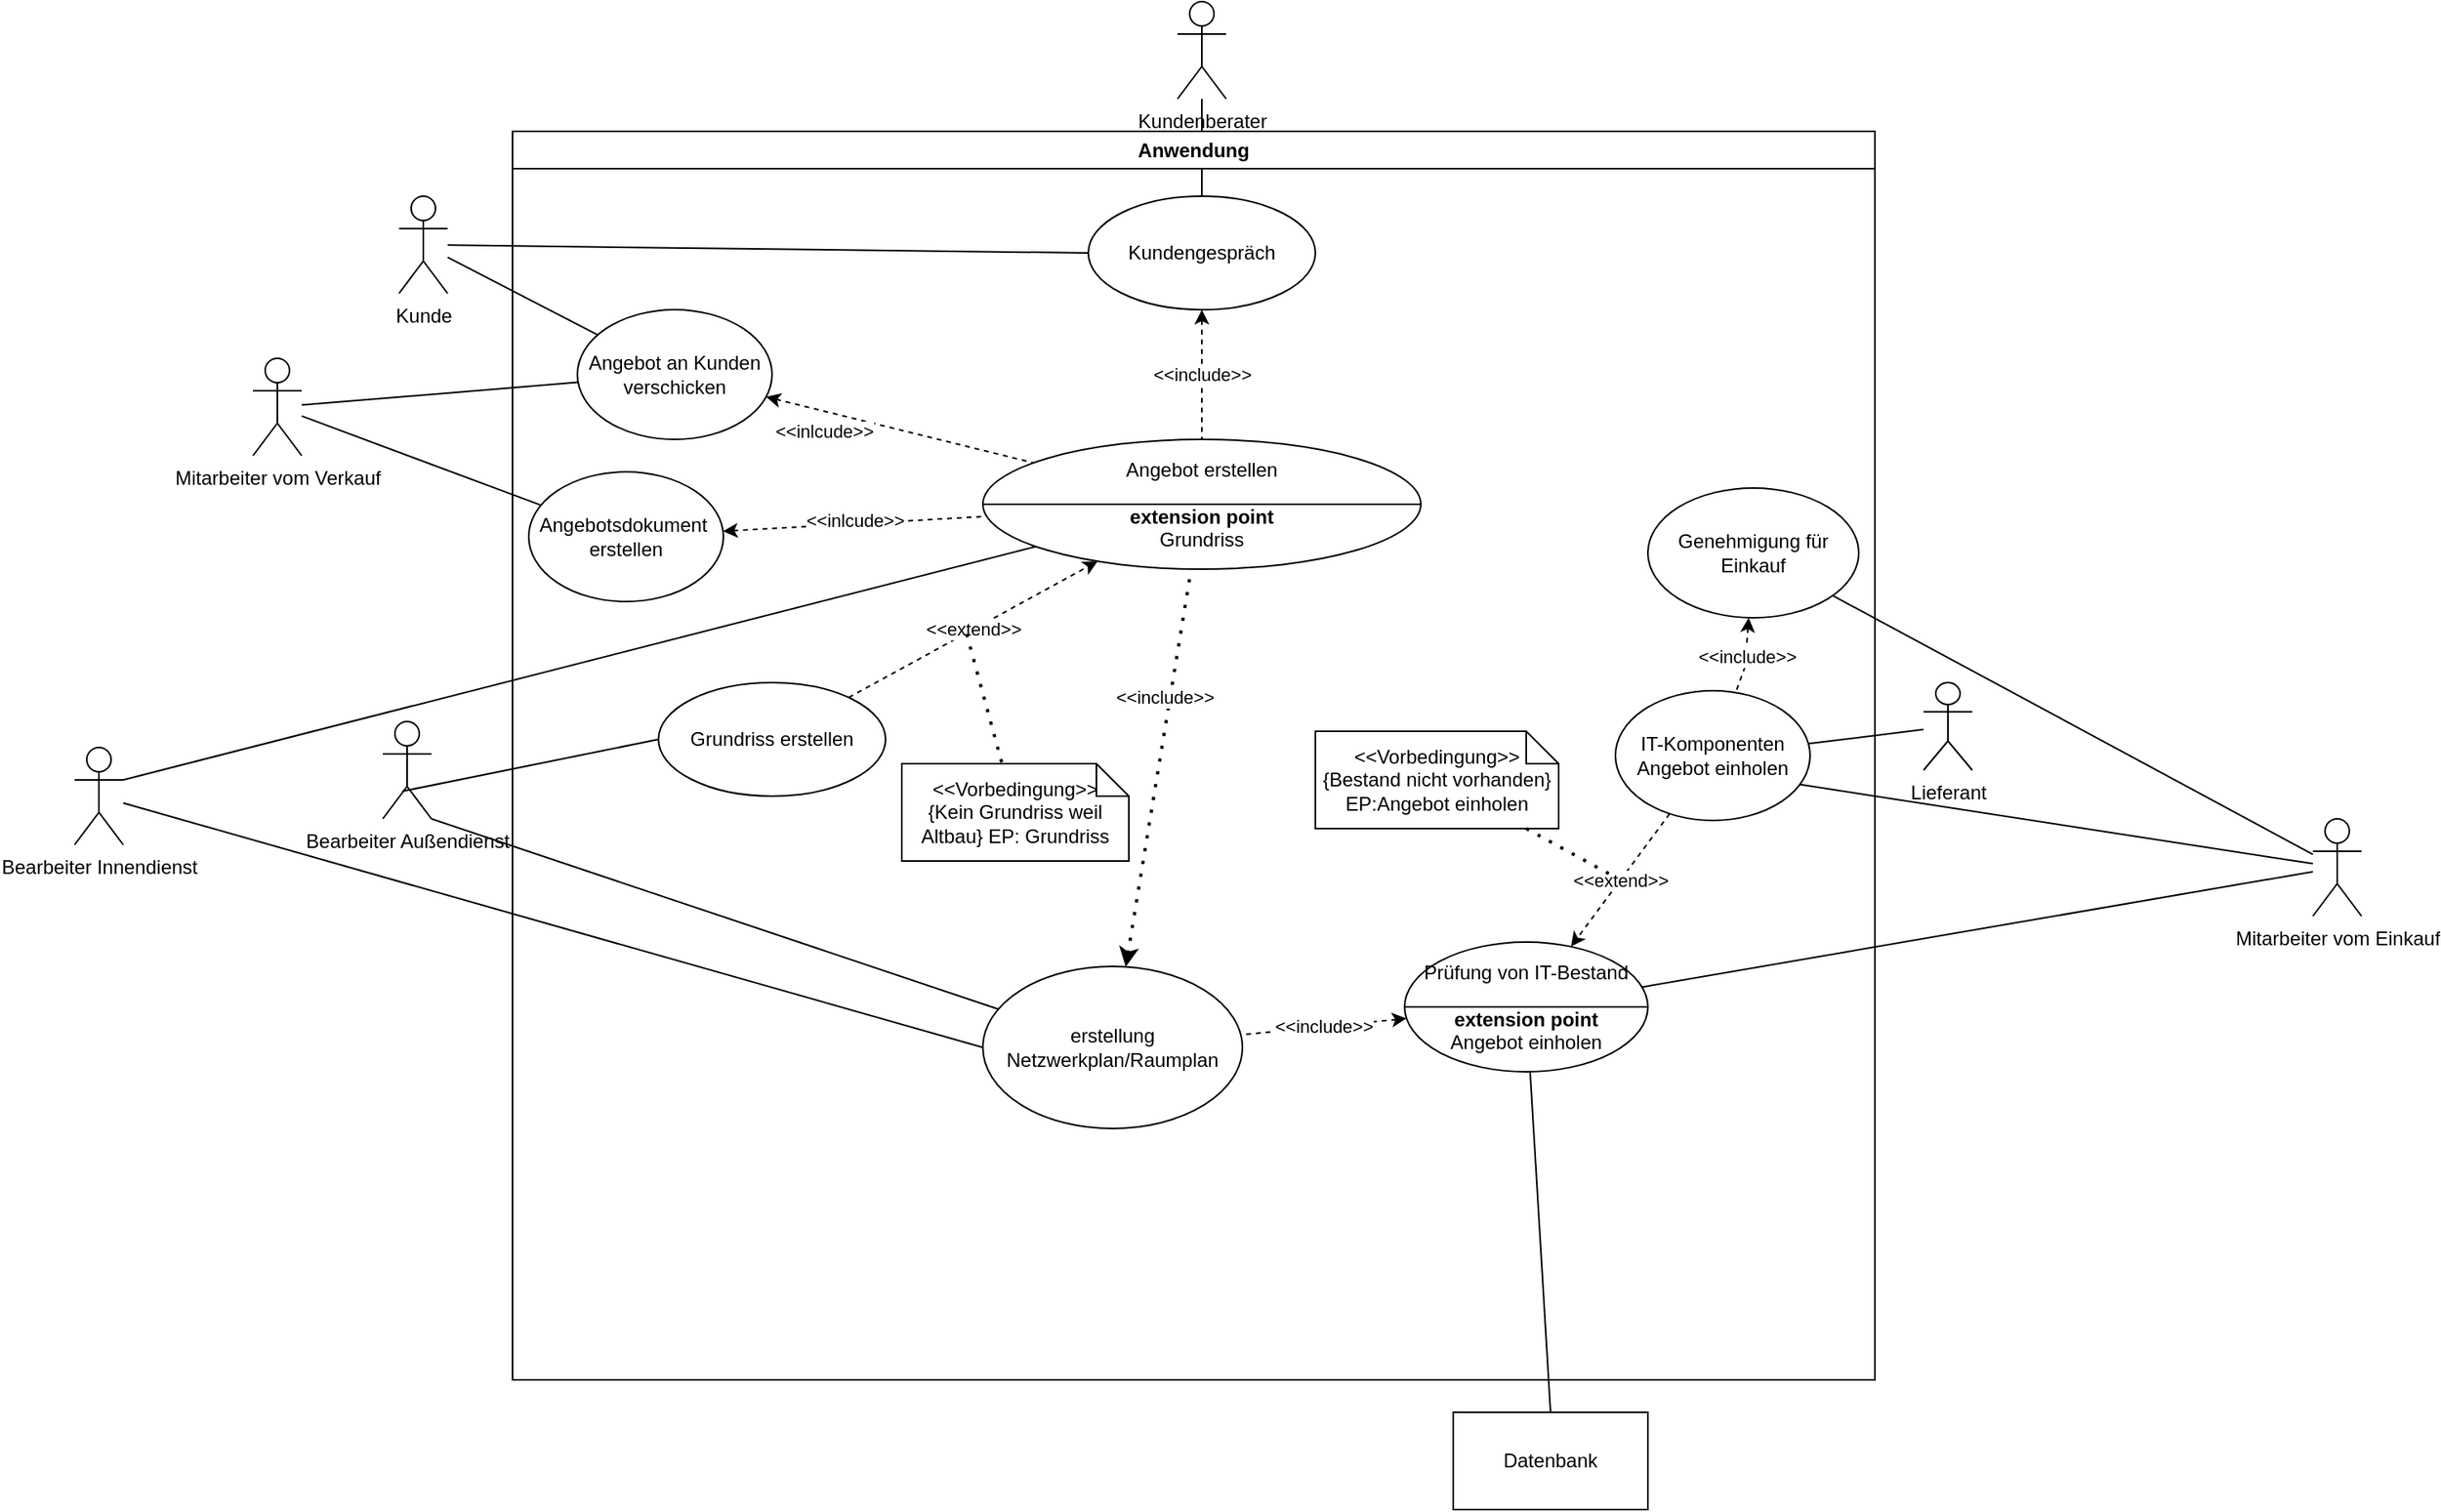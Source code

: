 <mxfile version="17.2.4" type="device"><diagram id="dhVYAHZKzskEJp7tvE0o" name="Seite-1"><mxGraphModel dx="2500" dy="2187" grid="1" gridSize="10" guides="1" tooltips="1" connect="1" arrows="1" fold="1" page="1" pageScale="1" pageWidth="827" pageHeight="1169" math="0" shadow="0"><root><mxCell id="0"/><mxCell id="1" parent="0"/><mxCell id="0e8srFAjNxPB-Odpf2KW-1" value="Kunde" style="shape=umlActor;verticalLabelPosition=bottom;verticalAlign=top;html=1;" parent="1" vertex="1"><mxGeometry x="-60" y="60" width="30" height="60" as="geometry"/></mxCell><mxCell id="0e8srFAjNxPB-Odpf2KW-17" value="Kundenberater" style="shape=umlActor;verticalLabelPosition=bottom;verticalAlign=top;html=1;" parent="1" vertex="1"><mxGeometry x="420" y="-60" width="30" height="60" as="geometry"/></mxCell><mxCell id="0e8srFAjNxPB-Odpf2KW-18" value="Bearbeiter Innendienst" style="shape=umlActor;verticalLabelPosition=bottom;verticalAlign=top;html=1;" parent="1" vertex="1"><mxGeometry x="-260" y="400" width="30" height="60" as="geometry"/></mxCell><mxCell id="0e8srFAjNxPB-Odpf2KW-43" value="Bearbeiter Außendienst" style="shape=umlActor;verticalLabelPosition=bottom;verticalAlign=top;html=1;" parent="1" vertex="1"><mxGeometry x="-70" y="384" width="30" height="60" as="geometry"/></mxCell><mxCell id="0e8srFAjNxPB-Odpf2KW-50" value="" style="endArrow=none;html=1;rounded=0;entryX=0.4;entryY=0.717;entryDx=0;entryDy=0;entryPerimeter=0;exitX=0;exitY=0.5;exitDx=0;exitDy=0;" parent="1" target="0e8srFAjNxPB-Odpf2KW-43" edge="1" source="0e8srFAjNxPB-Odpf2KW-44"><mxGeometry width="50" height="50" relative="1" as="geometry"><mxPoint x="170" y="515" as="sourcePoint"/><mxPoint x="250" y="420" as="targetPoint"/></mxGeometry></mxCell><mxCell id="7ecrTbs6bv38fj1svMxY-33" value="" style="endArrow=none;html=1;rounded=0;entryX=0;entryY=0.5;entryDx=0;entryDy=0;" parent="1" target="0e8srFAjNxPB-Odpf2KW-4" edge="1" source="0e8srFAjNxPB-Odpf2KW-1"><mxGeometry width="50" height="50" relative="1" as="geometry"><mxPoint x="100" y="160" as="sourcePoint"/><mxPoint x="130" y="170" as="targetPoint"/></mxGeometry></mxCell><mxCell id="7ecrTbs6bv38fj1svMxY-34" value="" style="endArrow=none;html=1;rounded=0;" parent="1" edge="1" target="0e8srFAjNxPB-Odpf2KW-17" source="0e8srFAjNxPB-Odpf2KW-4"><mxGeometry width="50" height="50" relative="1" as="geometry"><mxPoint x="340" y="100" as="sourcePoint"/><mxPoint x="440" y="100" as="targetPoint"/></mxGeometry></mxCell><mxCell id="7ecrTbs6bv38fj1svMxY-39" value="Mitarbeiter vom Verkauf" style="shape=umlActor;verticalLabelPosition=bottom;verticalAlign=top;html=1;" parent="1" vertex="1"><mxGeometry x="-150" y="160" width="30" height="60" as="geometry"/></mxCell><mxCell id="7ecrTbs6bv38fj1svMxY-56" value="" style="endArrow=none;html=1;rounded=0;" parent="1" source="0e8srFAjNxPB-Odpf2KW-39" edge="1" target="7ecrTbs6bv38fj1svMxY-39"><mxGeometry width="50" height="50" relative="1" as="geometry"><mxPoint x="590" y="360" as="sourcePoint"/><mxPoint x="610" y="220" as="targetPoint"/></mxGeometry></mxCell><mxCell id="7ecrTbs6bv38fj1svMxY-57" value="" style="endArrow=none;html=1;rounded=0;" parent="1" source="7ecrTbs6bv38fj1svMxY-40" edge="1" target="7ecrTbs6bv38fj1svMxY-39"><mxGeometry width="50" height="50" relative="1" as="geometry"><mxPoint x="730" y="360" as="sourcePoint"/><mxPoint x="680" y="230" as="targetPoint"/></mxGeometry></mxCell><mxCell id="7ecrTbs6bv38fj1svMxY-58" value="Anwendung" style="swimlane;whiteSpace=wrap;html=1;" parent="1" vertex="1"><mxGeometry x="10" y="20" width="840" height="770" as="geometry"/></mxCell><mxCell id="7ecrTbs6bv38fj1svMxY-21" value="Genehmigung für Einkauf" style="ellipse;whiteSpace=wrap;html=1;" parent="7ecrTbs6bv38fj1svMxY-58" vertex="1"><mxGeometry x="700" y="220" width="130" height="80" as="geometry"/></mxCell><mxCell id="7ecrTbs6bv38fj1svMxY-3" value="&amp;lt;&amp;lt;Vorbedingung&amp;gt;&amp;gt;&lt;br&gt;{Kein Grundriss weil Altbau} EP: Grundriss" style="shape=note;size=20;whiteSpace=wrap;html=1;" parent="7ecrTbs6bv38fj1svMxY-58" vertex="1"><mxGeometry x="240" y="390" width="140" height="60" as="geometry"/></mxCell><mxCell id="0e8srFAjNxPB-Odpf2KW-44" value="Grundriss erstellen" style="ellipse;whiteSpace=wrap;html=1;" parent="7ecrTbs6bv38fj1svMxY-58" vertex="1"><mxGeometry x="90" y="340" width="140" height="70" as="geometry"/></mxCell><mxCell id="FwTlDedlWvC_Ie2a_cm6-7" value="erstellung Netzwerkplan/Raumplan" style="ellipse;whiteSpace=wrap;html=1;" vertex="1" parent="7ecrTbs6bv38fj1svMxY-58"><mxGeometry x="290" y="515" width="160" height="100" as="geometry"/></mxCell><mxCell id="FwTlDedlWvC_Ie2a_cm6-8" value="" style="endArrow=none;dashed=1;html=1;dashPattern=1 3;strokeWidth=2;rounded=0;endFill=0;startArrow=classic;startFill=1;" edge="1" parent="7ecrTbs6bv38fj1svMxY-58" source="FwTlDedlWvC_Ie2a_cm6-7" target="0e8srFAjNxPB-Odpf2KW-40"><mxGeometry width="50" height="50" relative="1" as="geometry"><mxPoint x="205.54" y="504.12" as="sourcePoint"/><mxPoint x="329" y="316" as="targetPoint"/></mxGeometry></mxCell><mxCell id="FwTlDedlWvC_Ie2a_cm6-9" value="&amp;lt;&amp;lt;include&amp;gt;&amp;gt;" style="edgeLabel;html=1;align=center;verticalAlign=middle;resizable=0;points=[];" vertex="1" connectable="0" parent="FwTlDedlWvC_Ie2a_cm6-8"><mxGeometry x="0.351" y="4" relative="1" as="geometry"><mxPoint as="offset"/></mxGeometry></mxCell><mxCell id="0e8srFAjNxPB-Odpf2KW-39" value="Angebotsdokument&amp;nbsp; erstellen" style="ellipse;whiteSpace=wrap;html=1;" parent="7ecrTbs6bv38fj1svMxY-58" vertex="1"><mxGeometry x="10" y="210" width="120" height="80" as="geometry"/></mxCell><mxCell id="7ecrTbs6bv38fj1svMxY-40" value="Angebot an Kunden verschicken" style="ellipse;whiteSpace=wrap;html=1;" parent="7ecrTbs6bv38fj1svMxY-58" vertex="1"><mxGeometry x="40" y="110" width="120" height="80" as="geometry"/></mxCell><mxCell id="0e8srFAjNxPB-Odpf2KW-40" value="Angebot erstellen&lt;br&gt;&lt;br&gt;&lt;b&gt;extension point&lt;/b&gt;&lt;br&gt;Grundriss" style="ellipse;whiteSpace=wrap;html=1;" parent="7ecrTbs6bv38fj1svMxY-58" vertex="1"><mxGeometry x="290" y="190" width="270" height="80" as="geometry"/></mxCell><mxCell id="7ecrTbs6bv38fj1svMxY-8" value="" style="endArrow=classic;html=1;rounded=0;dashed=1;" parent="7ecrTbs6bv38fj1svMxY-58" target="0e8srFAjNxPB-Odpf2KW-40" edge="1" source="0e8srFAjNxPB-Odpf2KW-44"><mxGeometry relative="1" as="geometry"><mxPoint x="160" y="495" as="sourcePoint"/><mxPoint x="260" y="495" as="targetPoint"/></mxGeometry></mxCell><mxCell id="7ecrTbs6bv38fj1svMxY-9" value="&amp;lt;&amp;lt;extend&amp;gt;&amp;gt;" style="edgeLabel;resizable=0;html=1;align=center;verticalAlign=middle;" parent="7ecrTbs6bv38fj1svMxY-8" connectable="0" vertex="1"><mxGeometry relative="1" as="geometry"/></mxCell><mxCell id="FwTlDedlWvC_Ie2a_cm6-26" value="" style="endArrow=none;html=1;rounded=0;dashed=1;endFill=0;startArrow=classic;startFill=1;" edge="1" parent="7ecrTbs6bv38fj1svMxY-58" source="7ecrTbs6bv38fj1svMxY-40" target="0e8srFAjNxPB-Odpf2KW-40"><mxGeometry width="50" height="50" relative="1" as="geometry"><mxPoint x="580.96" y="269.04" as="sourcePoint"/><mxPoint x="483.06" y="270.0" as="targetPoint"/></mxGeometry></mxCell><mxCell id="FwTlDedlWvC_Ie2a_cm6-27" value="&amp;lt;&amp;lt;inlcude&amp;gt;&amp;gt;" style="edgeLabel;html=1;align=center;verticalAlign=middle;resizable=0;points=[];" vertex="1" connectable="0" parent="FwTlDedlWvC_Ie2a_cm6-26"><mxGeometry x="-0.375" relative="1" as="geometry"><mxPoint x="-16" y="8" as="offset"/></mxGeometry></mxCell><mxCell id="FwTlDedlWvC_Ie2a_cm6-21" value="" style="endArrow=none;html=1;rounded=0;dashed=1;endFill=0;startArrow=classic;startFill=1;" edge="1" parent="7ecrTbs6bv38fj1svMxY-58" source="0e8srFAjNxPB-Odpf2KW-39" target="0e8srFAjNxPB-Odpf2KW-40"><mxGeometry width="50" height="50" relative="1" as="geometry"><mxPoint x="250" y="350" as="sourcePoint"/><mxPoint x="300" y="300" as="targetPoint"/></mxGeometry></mxCell><mxCell id="FwTlDedlWvC_Ie2a_cm6-22" value="&amp;lt;&amp;lt;inlcude&amp;gt;&amp;gt;" style="edgeLabel;html=1;align=center;verticalAlign=middle;resizable=0;points=[];" vertex="1" connectable="0" parent="FwTlDedlWvC_Ie2a_cm6-21"><mxGeometry x="-0.375" relative="1" as="geometry"><mxPoint x="30" y="-4" as="offset"/></mxGeometry></mxCell><mxCell id="0e8srFAjNxPB-Odpf2KW-4" value="Kundengespräch" style="ellipse;whiteSpace=wrap;html=1;" parent="7ecrTbs6bv38fj1svMxY-58" vertex="1"><mxGeometry x="355" y="40" width="140" height="70" as="geometry"/></mxCell><mxCell id="7ecrTbs6bv38fj1svMxY-15" value="" style="endArrow=none;html=1;rounded=0;dashed=1;entryX=0.5;entryY=0;entryDx=0;entryDy=0;endFill=0;startArrow=classic;startFill=1;" parent="7ecrTbs6bv38fj1svMxY-58" source="0e8srFAjNxPB-Odpf2KW-4" target="0e8srFAjNxPB-Odpf2KW-40" edge="1"><mxGeometry relative="1" as="geometry"><mxPoint x="313" y="180" as="sourcePoint"/><mxPoint x="403.599" y="23.131" as="targetPoint"/></mxGeometry></mxCell><mxCell id="7ecrTbs6bv38fj1svMxY-16" value="&amp;lt;&amp;lt;include&amp;gt;&amp;gt;" style="edgeLabel;resizable=0;html=1;align=center;verticalAlign=middle;" parent="7ecrTbs6bv38fj1svMxY-15" connectable="0" vertex="1"><mxGeometry relative="1" as="geometry"/></mxCell><mxCell id="7ecrTbs6bv38fj1svMxY-11" value="" style="line;strokeWidth=1;fillColor=none;align=left;verticalAlign=middle;spacingTop=-1;spacingLeft=3;spacingRight=3;rotatable=0;labelPosition=right;points=[];portConstraint=eastwest;strokeColor=inherit;" parent="7ecrTbs6bv38fj1svMxY-58" vertex="1"><mxGeometry x="290" y="226" width="270" height="8" as="geometry"/></mxCell><mxCell id="7ecrTbs6bv38fj1svMxY-20" value="IT-Komponenten Angebot einholen" style="ellipse;whiteSpace=wrap;html=1;" parent="7ecrTbs6bv38fj1svMxY-58" vertex="1"><mxGeometry x="680" y="345" width="120" height="80" as="geometry"/></mxCell><mxCell id="7ecrTbs6bv38fj1svMxY-52" value="" style="endArrow=none;html=1;dashed=1;endFill=0;startArrow=classic;startFill=1;strokeColor=default;rounded=0;" parent="7ecrTbs6bv38fj1svMxY-58" source="7ecrTbs6bv38fj1svMxY-21" target="7ecrTbs6bv38fj1svMxY-20" edge="1"><mxGeometry x="-1" y="-140" relative="1" as="geometry"><mxPoint x="802.313" y="607.461" as="sourcePoint"/><mxPoint x="630" y="570" as="targetPoint"/><mxPoint x="-42" y="164" as="offset"/><Array as="points"><mxPoint x="760" y="330"/></Array></mxGeometry></mxCell><mxCell id="7ecrTbs6bv38fj1svMxY-53" value="&amp;lt;&amp;lt;include&amp;gt;&amp;gt;" style="edgeLabel;resizable=0;html=1;align=center;verticalAlign=middle;" parent="7ecrTbs6bv38fj1svMxY-52" connectable="0" vertex="1"><mxGeometry relative="1" as="geometry"/></mxCell><mxCell id="7ecrTbs6bv38fj1svMxY-50" value="&amp;lt;&amp;lt;Vorbedingung&amp;gt;&amp;gt;&lt;br&gt;{Bestand nicht vorhanden}&lt;br&gt;EP:Angebot einholen" style="shape=note;size=20;whiteSpace=wrap;html=1;" parent="7ecrTbs6bv38fj1svMxY-58" vertex="1"><mxGeometry x="495" y="370" width="150" height="60" as="geometry"/></mxCell><mxCell id="7ecrTbs6bv38fj1svMxY-24" value="Prüfung von IT-Bestand&lt;br&gt;&lt;br&gt;&lt;b&gt;extension point&lt;br&gt;&lt;/b&gt;Angebot einholen" style="ellipse;whiteSpace=wrap;html=1;" parent="7ecrTbs6bv38fj1svMxY-58" vertex="1"><mxGeometry x="550" y="500" width="150" height="80" as="geometry"/></mxCell><mxCell id="7ecrTbs6bv38fj1svMxY-29" value="" style="endArrow=classic;html=1;rounded=0;dashed=1;" parent="7ecrTbs6bv38fj1svMxY-58" source="7ecrTbs6bv38fj1svMxY-20" target="7ecrTbs6bv38fj1svMxY-24" edge="1"><mxGeometry x="-1" y="-140" relative="1" as="geometry"><mxPoint x="506.55" y="600.3" as="sourcePoint"/><mxPoint x="464.998" y="500.002" as="targetPoint"/><mxPoint x="-42" y="164" as="offset"/></mxGeometry></mxCell><mxCell id="7ecrTbs6bv38fj1svMxY-30" value="&amp;lt;&amp;lt;extend&amp;gt;&amp;gt;" style="edgeLabel;resizable=0;html=1;align=center;verticalAlign=middle;" parent="7ecrTbs6bv38fj1svMxY-29" connectable="0" vertex="1"><mxGeometry relative="1" as="geometry"/></mxCell><mxCell id="7ecrTbs6bv38fj1svMxY-46" value="" style="line;strokeWidth=1;fillColor=none;align=left;verticalAlign=middle;spacingTop=-1;spacingLeft=3;spacingRight=3;rotatable=0;labelPosition=right;points=[];portConstraint=eastwest;strokeColor=inherit;" parent="7ecrTbs6bv38fj1svMxY-58" vertex="1"><mxGeometry x="550" y="536" width="150" height="8" as="geometry"/></mxCell><mxCell id="7ecrTbs6bv38fj1svMxY-26" value="" style="endArrow=none;html=1;rounded=0;dashed=1;endFill=0;startArrow=classic;startFill=1;" parent="7ecrTbs6bv38fj1svMxY-58" target="FwTlDedlWvC_Ie2a_cm6-7" edge="1" source="7ecrTbs6bv38fj1svMxY-24"><mxGeometry relative="1" as="geometry"><mxPoint x="393" y="440" as="sourcePoint"/><mxPoint x="415" y="520" as="targetPoint"/></mxGeometry></mxCell><mxCell id="7ecrTbs6bv38fj1svMxY-27" value="&amp;lt;&amp;lt;include&amp;gt;&amp;gt;" style="edgeLabel;resizable=0;html=1;align=center;verticalAlign=middle;" parent="7ecrTbs6bv38fj1svMxY-26" connectable="0" vertex="1"><mxGeometry relative="1" as="geometry"/></mxCell><mxCell id="FwTlDedlWvC_Ie2a_cm6-1" value="Datenbank" style="rounded=0;whiteSpace=wrap;html=1;" vertex="1" parent="1"><mxGeometry x="590" y="810" width="120" height="60" as="geometry"/></mxCell><mxCell id="FwTlDedlWvC_Ie2a_cm6-2" value="" style="endArrow=none;html=1;rounded=0;exitX=1;exitY=0.333;exitDx=0;exitDy=0;exitPerimeter=0;" edge="1" parent="1" source="0e8srFAjNxPB-Odpf2KW-18" target="0e8srFAjNxPB-Odpf2KW-40"><mxGeometry width="50" height="50" relative="1" as="geometry"><mxPoint x="550" y="470" as="sourcePoint"/><mxPoint x="600" y="420" as="targetPoint"/></mxGeometry></mxCell><mxCell id="FwTlDedlWvC_Ie2a_cm6-10" value="" style="endArrow=none;html=1;rounded=0;entryX=0.5;entryY=0;entryDx=0;entryDy=0;" edge="1" parent="1" source="7ecrTbs6bv38fj1svMxY-24" target="FwTlDedlWvC_Ie2a_cm6-1"><mxGeometry width="50" height="50" relative="1" as="geometry"><mxPoint x="420" y="540" as="sourcePoint"/><mxPoint x="470" y="490" as="targetPoint"/></mxGeometry></mxCell><mxCell id="7ecrTbs6bv38fj1svMxY-22" value="Mitarbeiter vom Einkauf" style="shape=umlActor;verticalLabelPosition=bottom;verticalAlign=top;html=1;outlineConnect=0;" parent="1" vertex="1"><mxGeometry x="1120" y="444" width="30" height="60" as="geometry"/></mxCell><mxCell id="FwTlDedlWvC_Ie2a_cm6-12" value="" style="endArrow=none;html=1;rounded=0;" edge="1" parent="1" source="7ecrTbs6bv38fj1svMxY-21" target="7ecrTbs6bv38fj1svMxY-22"><mxGeometry width="50" height="50" relative="1" as="geometry"><mxPoint x="818.05" y="572.04" as="sourcePoint"/><mxPoint x="990" y="600" as="targetPoint"/></mxGeometry></mxCell><mxCell id="FwTlDedlWvC_Ie2a_cm6-13" value="Lieferant" style="shape=umlActor;verticalLabelPosition=bottom;verticalAlign=top;html=1;outlineConnect=0;" vertex="1" parent="1"><mxGeometry x="880" y="360" width="30" height="54" as="geometry"/></mxCell><mxCell id="FwTlDedlWvC_Ie2a_cm6-14" value="" style="endArrow=none;html=1;rounded=0;" edge="1" parent="1" source="FwTlDedlWvC_Ie2a_cm6-13" target="7ecrTbs6bv38fj1svMxY-20"><mxGeometry width="50" height="50" relative="1" as="geometry"><mxPoint x="420" y="550" as="sourcePoint"/><mxPoint x="470" y="500" as="targetPoint"/></mxGeometry></mxCell><mxCell id="FwTlDedlWvC_Ie2a_cm6-15" value="" style="endArrow=none;html=1;rounded=0;entryX=0.945;entryY=0.722;entryDx=0;entryDy=0;entryPerimeter=0;" edge="1" parent="1" source="7ecrTbs6bv38fj1svMxY-22" target="7ecrTbs6bv38fj1svMxY-20"><mxGeometry width="50" height="50" relative="1" as="geometry"><mxPoint x="560" y="670" as="sourcePoint"/><mxPoint x="610" y="620" as="targetPoint"/></mxGeometry></mxCell><mxCell id="FwTlDedlWvC_Ie2a_cm6-16" value="" style="endArrow=none;dashed=1;html=1;dashPattern=1 3;strokeWidth=2;rounded=0;" edge="1" parent="1" target="7ecrTbs6bv38fj1svMxY-3"><mxGeometry width="50" height="50" relative="1" as="geometry"><mxPoint x="290" y="330" as="sourcePoint"/><mxPoint x="370" y="410" as="targetPoint"/></mxGeometry></mxCell><mxCell id="FwTlDedlWvC_Ie2a_cm6-17" value="" style="endArrow=none;dashed=1;html=1;dashPattern=1 3;strokeWidth=2;rounded=0;" edge="1" parent="1" source="7ecrTbs6bv38fj1svMxY-50"><mxGeometry width="50" height="50" relative="1" as="geometry"><mxPoint x="540" y="520" as="sourcePoint"/><mxPoint x="690" y="480" as="targetPoint"/></mxGeometry></mxCell><mxCell id="FwTlDedlWvC_Ie2a_cm6-18" value="" style="endArrow=none;html=1;rounded=0;entryX=1;entryY=1;entryDx=0;entryDy=0;entryPerimeter=0;" edge="1" parent="1" source="FwTlDedlWvC_Ie2a_cm6-7" target="0e8srFAjNxPB-Odpf2KW-43"><mxGeometry width="50" height="50" relative="1" as="geometry"><mxPoint x="260" y="470" as="sourcePoint"/><mxPoint x="310" y="420" as="targetPoint"/></mxGeometry></mxCell><mxCell id="FwTlDedlWvC_Ie2a_cm6-19" value="" style="endArrow=none;html=1;rounded=0;exitX=0;exitY=0.5;exitDx=0;exitDy=0;" edge="1" parent="1" source="FwTlDedlWvC_Ie2a_cm6-7" target="0e8srFAjNxPB-Odpf2KW-18"><mxGeometry width="50" height="50" relative="1" as="geometry"><mxPoint x="260" y="470" as="sourcePoint"/><mxPoint x="310" y="420" as="targetPoint"/></mxGeometry></mxCell><mxCell id="FwTlDedlWvC_Ie2a_cm6-20" value="" style="endArrow=none;html=1;rounded=0;" edge="1" parent="1" source="7ecrTbs6bv38fj1svMxY-24" target="7ecrTbs6bv38fj1svMxY-22"><mxGeometry width="50" height="50" relative="1" as="geometry"><mxPoint x="490" y="740" as="sourcePoint"/><mxPoint x="540" y="690" as="targetPoint"/></mxGeometry></mxCell><mxCell id="FwTlDedlWvC_Ie2a_cm6-23" value="" style="endArrow=none;html=1;rounded=0;" edge="1" parent="1" source="0e8srFAjNxPB-Odpf2KW-1" target="7ecrTbs6bv38fj1svMxY-40"><mxGeometry width="50" height="50" relative="1" as="geometry"><mxPoint x="310" y="320" as="sourcePoint"/><mxPoint x="360" y="270" as="targetPoint"/></mxGeometry></mxCell></root></mxGraphModel></diagram></mxfile>